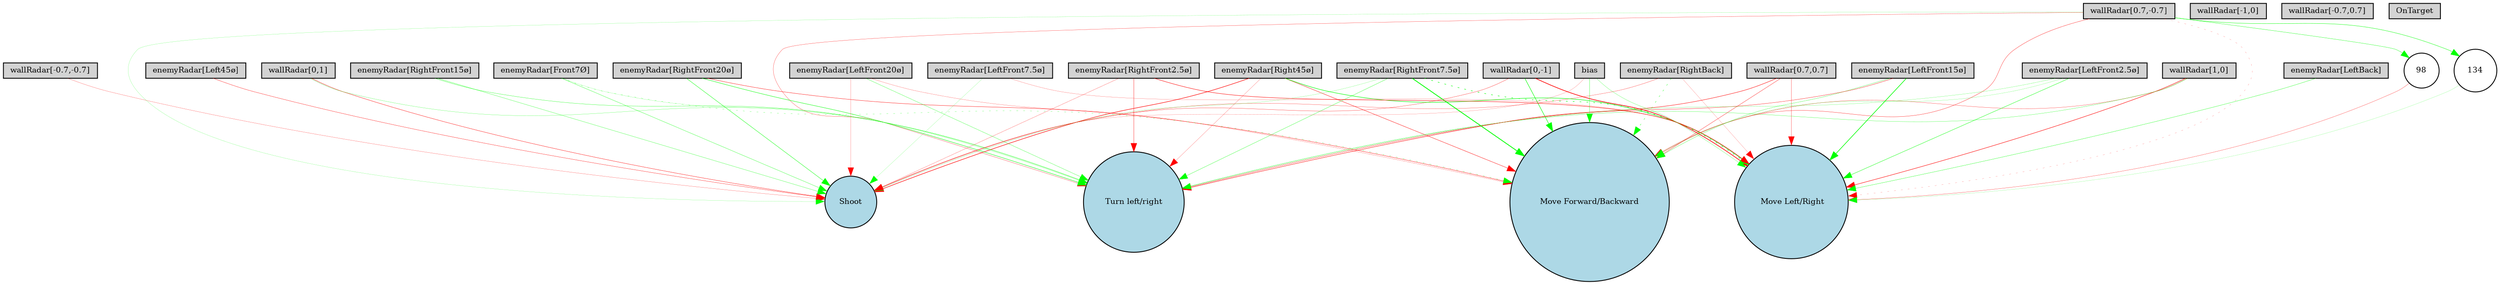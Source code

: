 digraph {
	node [fontsize=9 height=0.2 shape=circle width=0.2]
	"wallRadar[1,0]" [fillcolor=lightgray shape=box style=filled]
	"wallRadar[0,1]" [fillcolor=lightgray shape=box style=filled]
	"wallRadar[-1,0]" [fillcolor=lightgray shape=box style=filled]
	"wallRadar[0,-1]" [fillcolor=lightgray shape=box style=filled]
	"wallRadar[0.7,0.7]" [fillcolor=lightgray shape=box style=filled]
	"wallRadar[-0.7,0.7]" [fillcolor=lightgray shape=box style=filled]
	"wallRadar[-0.7,-0.7]" [fillcolor=lightgray shape=box style=filled]
	"wallRadar[0.7,-0.7]" [fillcolor=lightgray shape=box style=filled]
	"enemyRadar[RightBack]" [fillcolor=lightgray shape=box style=filled]
	"enemyRadar[LeftBack]" [fillcolor=lightgray shape=box style=filled]
	"enemyRadar[Right45ø]" [fillcolor=lightgray shape=box style=filled]
	"enemyRadar[Left45ø]" [fillcolor=lightgray shape=box style=filled]
	"enemyRadar[RightFront20ø]" [fillcolor=lightgray shape=box style=filled]
	"enemyRadar[LeftFront20ø]" [fillcolor=lightgray shape=box style=filled]
	"enemyRadar[RightFront15ø]" [fillcolor=lightgray shape=box style=filled]
	"enemyRadar[LeftFront15ø]" [fillcolor=lightgray shape=box style=filled]
	"enemyRadar[RightFront7.5ø]" [fillcolor=lightgray shape=box style=filled]
	"enemyRadar[LeftFront7.5ø]" [fillcolor=lightgray shape=box style=filled]
	"enemyRadar[RightFront2.5ø]" [fillcolor=lightgray shape=box style=filled]
	"enemyRadar[LeftFront2.5ø]" [fillcolor=lightgray shape=box style=filled]
	"enemyRadar[Front7Ø]" [fillcolor=lightgray shape=box style=filled]
	OnTarget [fillcolor=lightgray shape=box style=filled]
	bias [fillcolor=lightgray shape=box style=filled]
	Shoot [fillcolor=lightblue style=filled]
	"Move Forward/Backward" [fillcolor=lightblue style=filled]
	" Move Left/Right" [fillcolor=lightblue style=filled]
	"Turn left/right" [fillcolor=lightblue style=filled]
	98 [fillcolor=white style=filled]
	134 [fillcolor=white style=filled]
	"enemyRadar[RightFront2.5ø]" -> Shoot [color=red penwidth=0.18881294294746054 style=solid]
	"enemyRadar[RightFront7.5ø]" -> "Turn left/right" [color=green penwidth=0.2728982124245136 style=solid]
	"enemyRadar[Right45ø]" -> "Turn left/right" [color=red penwidth=0.16572874791203884 style=solid]
	"wallRadar[0.7,-0.7]" -> " Move Left/Right" [color=red penwidth=0.13957817660659055 style=dotted]
	"enemyRadar[RightFront15ø]" -> Shoot [color=green penwidth=0.24816647733977504 style=solid]
	"wallRadar[1,0]" -> "Move Forward/Backward" [color=red penwidth=0.23879300684707114 style=solid]
	"enemyRadar[LeftFront2.5ø]" -> "Move Forward/Backward" [color=green penwidth=0.14491256081295223 style=solid]
	"enemyRadar[LeftFront15ø]" -> " Move Left/Right" [color=green penwidth=0.6798001783533149 style=solid]
	"enemyRadar[LeftFront20ø]" -> "Move Forward/Backward" [color=red penwidth=0.17189886937654017 style=solid]
	"enemyRadar[LeftFront2.5ø]" -> " Move Left/Right" [color=green penwidth=0.3681973512987994 style=solid]
	"enemyRadar[Right45ø]" -> Shoot [color=red penwidth=0.5499645469922114 style=solid]
	bias -> "Move Forward/Backward" [color=green penwidth=0.2943979706366996 style=solid]
	"enemyRadar[LeftFront7.5ø]" -> " Move Left/Right" [color=red penwidth=0.16167156327833435 style=solid]
	"enemyRadar[Front7Ø]" -> "Move Forward/Backward" [color=green penwidth=0.20280051313721892 style=dotted]
	"enemyRadar[Right45ø]" -> "Move Forward/Backward" [color=red penwidth=0.3697725514800879 style=solid]
	"enemyRadar[Front7Ø]" -> Shoot [color=green penwidth=0.2723583546747249 style=solid]
	"wallRadar[0.7,-0.7]" -> Shoot [color=green penwidth=0.1321013889465047 style=solid]
	"enemyRadar[Left45ø]" -> Shoot [color=red penwidth=0.29818463969267756 style=solid]
	"enemyRadar[RightBack]" -> Shoot [color=red penwidth=0.22787359128547266 style=solid]
	"wallRadar[0,-1]" -> " Move Left/Right" [color=red penwidth=0.7143228894372521 style=solid]
	"wallRadar[0.7,-0.7]" -> "Turn left/right" [color=red penwidth=0.2323792992408403 style=solid]
	"enemyRadar[RightFront20ø]" -> Shoot [color=green penwidth=0.38633610199961743 style=solid]
	bias -> Shoot [color=red penwidth=0.142317709614559 style=solid]
	"wallRadar[0.7,0.7]" -> " Move Left/Right" [color=red penwidth=0.25544905333269113 style=solid]
	"wallRadar[1,0]" -> " Move Left/Right" [color=red penwidth=0.4770070090923063 style=solid]
	"wallRadar[0.7,0.7]" -> "Move Forward/Backward" [color=red penwidth=0.30250623613260286 style=solid]
	"enemyRadar[RightFront20ø]" -> "Turn left/right" [color=green penwidth=0.42233120523210266 style=solid]
	"wallRadar[0,1]" -> Shoot [color=red penwidth=0.3485675449191922 style=solid]
	"wallRadar[0.7,0.7]" -> "Turn left/right" [color=red penwidth=0.43044880745421255 style=solid]
	"enemyRadar[LeftFront2.5ø]" -> "Turn left/right" [color=green penwidth=0.17101410241630802 style=solid]
	"wallRadar[-0.7,-0.7]" -> Shoot [color=red penwidth=0.1824171113173278 style=solid]
	"enemyRadar[LeftFront15ø]" -> "Turn left/right" [color=red penwidth=0.31479383092917923 style=solid]
	"enemyRadar[RightFront7.5ø]" -> "Move Forward/Backward" [color=green penwidth=0.8795283443765876 style=solid]
	"enemyRadar[RightBack]" -> " Move Left/Right" [color=red penwidth=0.13397222897826822 style=solid]
	"enemyRadar[RightFront2.5ø]" -> " Move Left/Right" [color=red penwidth=0.4445322888632517 style=solid]
	"wallRadar[0,-1]" -> "Move Forward/Backward" [color=green penwidth=0.5287886067854408 style=solid]
	"wallRadar[1,0]" -> "Turn left/right" [color=green penwidth=0.23197659500241363 style=solid]
	"enemyRadar[RightFront15ø]" -> "Turn left/right" [color=green penwidth=0.2736326804037801 style=solid]
	"enemyRadar[RightFront7.5ø]" -> " Move Left/Right" [color=green penwidth=0.5110935839766959 style=dotted]
	"enemyRadar[RightFront20ø]" -> "Move Forward/Backward" [color=red penwidth=0.35940951830214507 style=solid]
	"enemyRadar[RightFront7.5ø]" -> Shoot [color=green penwidth=0.14590077000055657 style=solid]
	"enemyRadar[LeftFront20ø]" -> "Turn left/right" [color=green penwidth=0.24679087331489577 style=solid]
	"wallRadar[0,1]" -> "Turn left/right" [color=green penwidth=0.18933283404212925 style=solid]
	"wallRadar[0.7,-0.7]" -> "Move Forward/Backward" [color=red penwidth=0.2940484462598407 style=solid]
	"enemyRadar[LeftFront15ø]" -> "Move Forward/Backward" [color=green penwidth=0.23204701736456596 style=solid]
	"wallRadar[0,-1]" -> Shoot [color=red penwidth=0.25783457077632177 style=solid]
	"enemyRadar[RightBack]" -> "Move Forward/Backward" [color=green penwidth=0.3226816925907031 style=dotted]
	"enemyRadar[LeftFront7.5ø]" -> Shoot [color=green penwidth=0.11786195922286878 style=solid]
	"enemyRadar[Right45ø]" -> " Move Left/Right" [color=green penwidth=0.5190823102537401 style=solid]
	"enemyRadar[RightFront2.5ø]" -> "Turn left/right" [color=red penwidth=0.33028902555060025 style=solid]
	"enemyRadar[Front7Ø]" -> "Turn left/right" [color=green penwidth=0.12032418196392572 style=solid]
	"enemyRadar[LeftFront20ø]" -> Shoot [color=red penwidth=0.17269995732268184 style=solid]
	"enemyRadar[LeftBack]" -> " Move Left/Right" [color=green penwidth=0.2855283505376571 style=solid]
	bias -> " Move Left/Right" [color=green penwidth=0.19288556078011093 style=solid]
	"wallRadar[0.7,-0.7]" -> 98 [color=green penwidth=0.29777968146242717 style=solid]
	98 -> " Move Left/Right" [color=red penwidth=0.22958338065233982 style=solid]
	"wallRadar[0.7,-0.7]" -> 134 [color=green penwidth=0.37506347672688767 style=solid]
	134 -> " Move Left/Right" [color=green penwidth=0.1198672972924755 style=solid]
}
